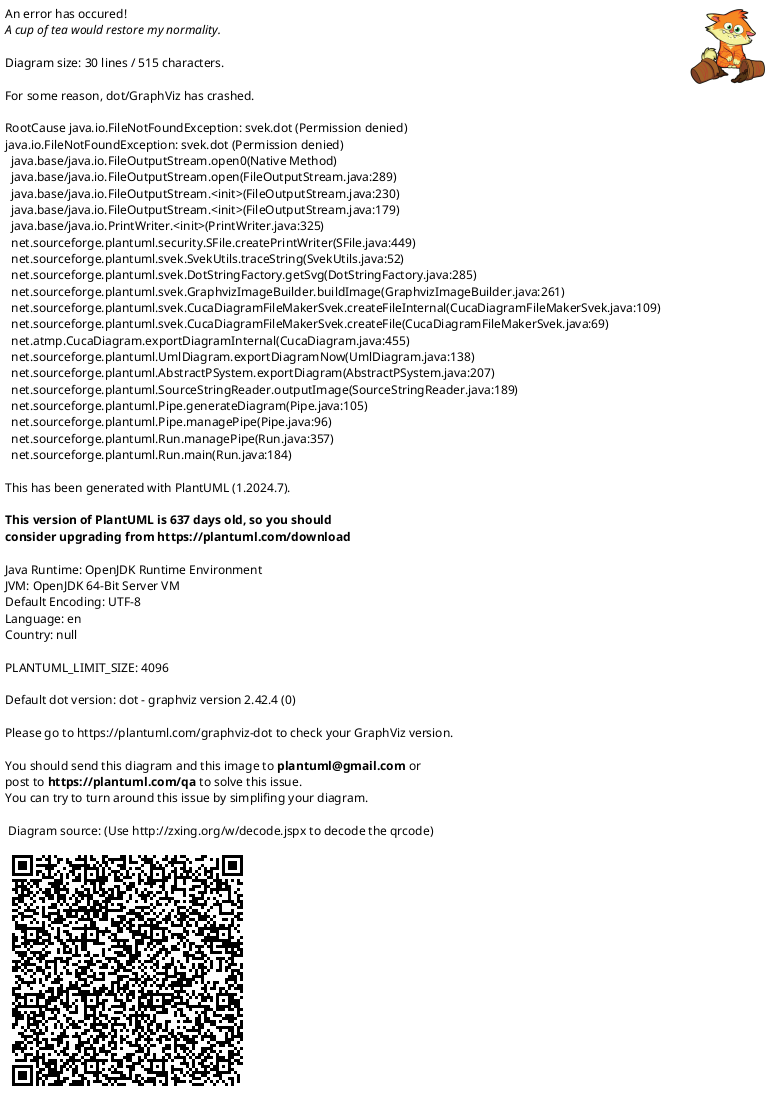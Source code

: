 {
  "sha1": "tlsehf034fvlxzmzdywhqh7nwv3a8k8",
  "insertion": {
    "when": "2024-06-04T17:28:46.430Z",
    "user": "plantuml@gmail.com"
  }
}
@startuml
!pragma svek_trace on

rectangle "foo" {
rectangle "Handle claim"  as HC
rectangle "Capture Information"  as CI
rectangle "Notify\nAdditional Stakeholders" as NAS
rectangle "Validate" as V
rectangle "Investigate" as I
rectangle "Pay" as P
CI -right->> NAS
NAS -right->> V
V -right->> I
I -right->> P
}

HC *-down- CI
HC *-down- NAS
HC *-down- V
HC *-down- I
HC *-down- P


claimsAdministration -up-> NAS
claimsAdministration -up-> V
claimsAdministration -up-> I
Printing -up-> V
Printing -up-> P

@enduml
